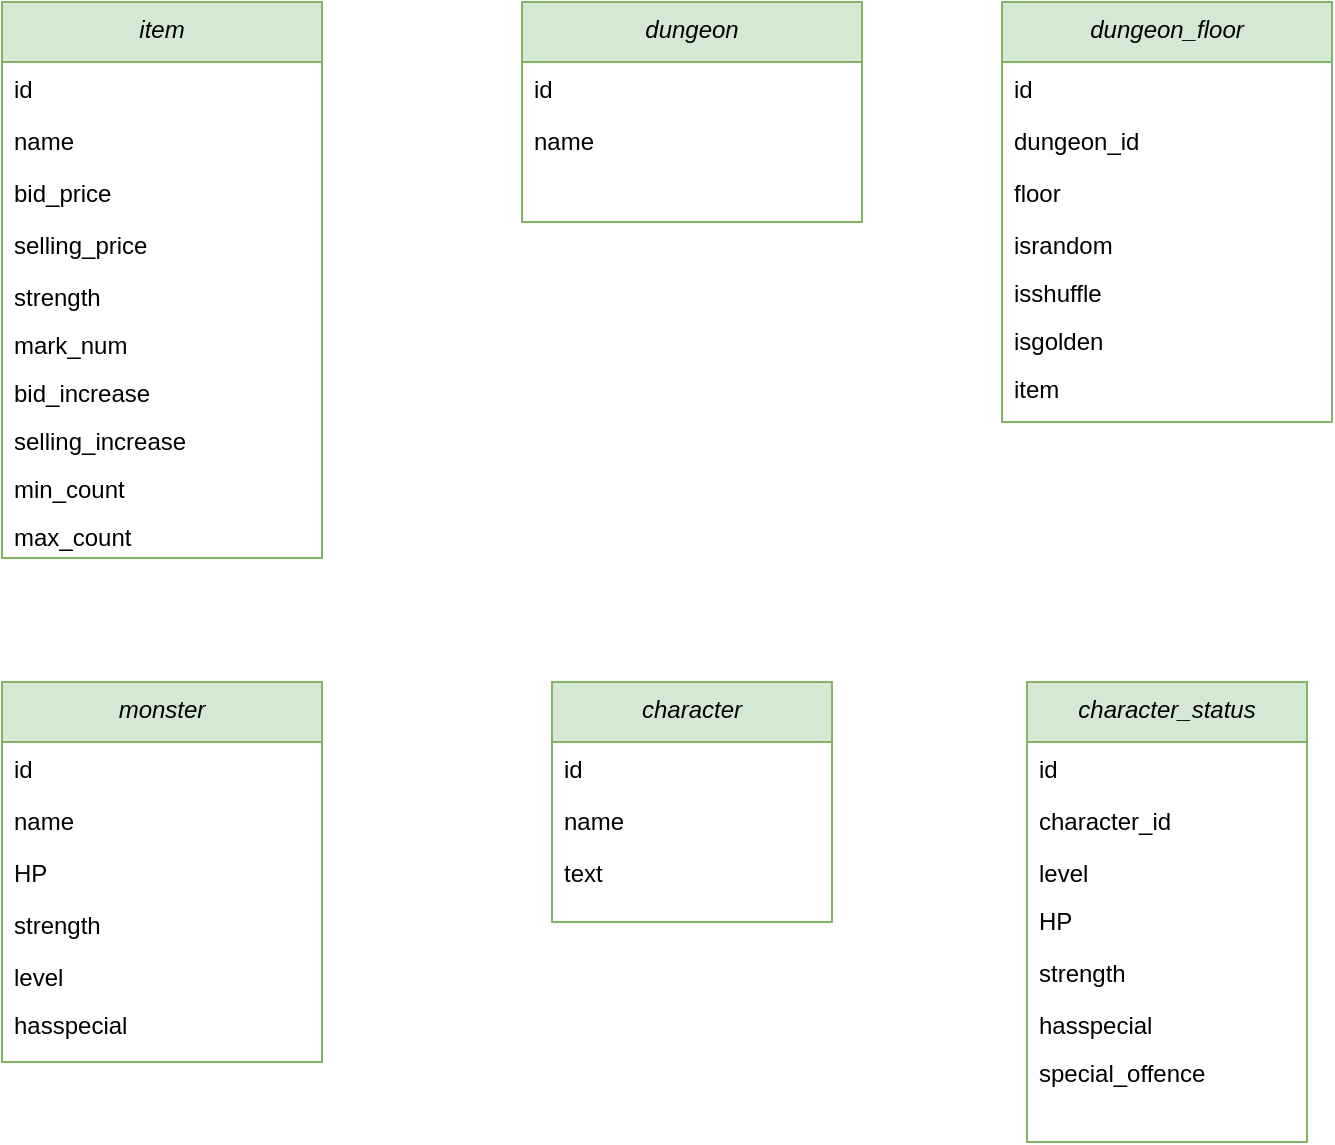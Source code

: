 <mxfile version="14.5.1" type="device"><diagram id="C5RBs43oDa-KdzZeNtuy" name="Page-1"><mxGraphModel dx="1360" dy="834" grid="1" gridSize="10" guides="1" tooltips="1" connect="1" arrows="1" fold="1" page="1" pageScale="1" pageWidth="827" pageHeight="1169" math="0" shadow="0"><root><mxCell id="WIyWlLk6GJQsqaUBKTNV-0"/><mxCell id="WIyWlLk6GJQsqaUBKTNV-1" parent="WIyWlLk6GJQsqaUBKTNV-0"/><mxCell id="zkfFHV4jXpPFQw0GAbJ--0" value="item" style="swimlane;fontStyle=2;align=center;verticalAlign=top;childLayout=stackLayout;horizontal=1;startSize=30;horizontalStack=0;resizeParent=1;resizeLast=0;collapsible=1;marginBottom=0;rounded=0;shadow=0;strokeWidth=1;fillColor=#d5e8d4;strokeColor=#82b366;" parent="WIyWlLk6GJQsqaUBKTNV-1" vertex="1"><mxGeometry x="90" y="50" width="160" height="278" as="geometry"><mxRectangle x="90" y="50" width="160" height="26" as="alternateBounds"/></mxGeometry></mxCell><mxCell id="kbjHmLkQG6FB9aaOB6WQ-2" value="id" style="text;align=left;verticalAlign=top;spacingLeft=4;spacingRight=4;overflow=hidden;rotatable=0;points=[[0,0.5],[1,0.5]];portConstraint=eastwest;" parent="zkfFHV4jXpPFQw0GAbJ--0" vertex="1"><mxGeometry y="30" width="160" height="26" as="geometry"/></mxCell><mxCell id="zkfFHV4jXpPFQw0GAbJ--1" value="name" style="text;align=left;verticalAlign=top;spacingLeft=4;spacingRight=4;overflow=hidden;rotatable=0;points=[[0,0.5],[1,0.5]];portConstraint=eastwest;" parent="zkfFHV4jXpPFQw0GAbJ--0" vertex="1"><mxGeometry y="56" width="160" height="26" as="geometry"/></mxCell><mxCell id="zkfFHV4jXpPFQw0GAbJ--2" value="bid_price" style="text;align=left;verticalAlign=top;spacingLeft=4;spacingRight=4;overflow=hidden;rotatable=0;points=[[0,0.5],[1,0.5]];portConstraint=eastwest;rounded=0;shadow=0;html=0;" parent="zkfFHV4jXpPFQw0GAbJ--0" vertex="1"><mxGeometry y="82" width="160" height="26" as="geometry"/></mxCell><mxCell id="zkfFHV4jXpPFQw0GAbJ--3" value="selling_price" style="text;align=left;verticalAlign=top;spacingLeft=4;spacingRight=4;overflow=hidden;rotatable=0;points=[[0,0.5],[1,0.5]];portConstraint=eastwest;rounded=0;shadow=0;html=0;" parent="zkfFHV4jXpPFQw0GAbJ--0" vertex="1"><mxGeometry y="108" width="160" height="26" as="geometry"/></mxCell><mxCell id="zkfFHV4jXpPFQw0GAbJ--5" value="strength" style="text;align=left;verticalAlign=top;spacingLeft=4;spacingRight=4;overflow=hidden;rotatable=0;points=[[0,0.5],[1,0.5]];portConstraint=eastwest;" parent="zkfFHV4jXpPFQw0GAbJ--0" vertex="1"><mxGeometry y="134" width="160" height="24" as="geometry"/></mxCell><mxCell id="kbjHmLkQG6FB9aaOB6WQ-3" value="mark_num" style="text;align=left;verticalAlign=top;spacingLeft=4;spacingRight=4;overflow=hidden;rotatable=0;points=[[0,0.5],[1,0.5]];portConstraint=eastwest;" parent="zkfFHV4jXpPFQw0GAbJ--0" vertex="1"><mxGeometry y="158" width="160" height="24" as="geometry"/></mxCell><mxCell id="kbjHmLkQG6FB9aaOB6WQ-4" value="bid_increase" style="text;align=left;verticalAlign=top;spacingLeft=4;spacingRight=4;overflow=hidden;rotatable=0;points=[[0,0.5],[1,0.5]];portConstraint=eastwest;" parent="zkfFHV4jXpPFQw0GAbJ--0" vertex="1"><mxGeometry y="182" width="160" height="24" as="geometry"/></mxCell><mxCell id="kbjHmLkQG6FB9aaOB6WQ-5" value="selling_increase" style="text;align=left;verticalAlign=top;spacingLeft=4;spacingRight=4;overflow=hidden;rotatable=0;points=[[0,0.5],[1,0.5]];portConstraint=eastwest;" parent="zkfFHV4jXpPFQw0GAbJ--0" vertex="1"><mxGeometry y="206" width="160" height="24" as="geometry"/></mxCell><mxCell id="kbjHmLkQG6FB9aaOB6WQ-7" value="min_count" style="text;align=left;verticalAlign=top;spacingLeft=4;spacingRight=4;overflow=hidden;rotatable=0;points=[[0,0.5],[1,0.5]];portConstraint=eastwest;" parent="zkfFHV4jXpPFQw0GAbJ--0" vertex="1"><mxGeometry y="230" width="160" height="24" as="geometry"/></mxCell><mxCell id="kbjHmLkQG6FB9aaOB6WQ-8" value="max_count" style="text;align=left;verticalAlign=top;spacingLeft=4;spacingRight=4;overflow=hidden;rotatable=0;points=[[0,0.5],[1,0.5]];portConstraint=eastwest;" parent="zkfFHV4jXpPFQw0GAbJ--0" vertex="1"><mxGeometry y="254" width="160" height="24" as="geometry"/></mxCell><mxCell id="uqfYXSsnnvx6AcdyGEBq-0" value="dungeon" style="swimlane;fontStyle=2;align=center;verticalAlign=top;childLayout=stackLayout;horizontal=1;startSize=30;horizontalStack=0;resizeParent=1;resizeLast=0;collapsible=1;marginBottom=0;rounded=0;shadow=0;strokeWidth=1;fillColor=#d5e8d4;strokeColor=#82b366;" parent="WIyWlLk6GJQsqaUBKTNV-1" vertex="1"><mxGeometry x="350" y="50" width="170" height="110" as="geometry"><mxRectangle x="90" y="50" width="160" height="26" as="alternateBounds"/></mxGeometry></mxCell><mxCell id="uqfYXSsnnvx6AcdyGEBq-1" value="id" style="text;align=left;verticalAlign=top;spacingLeft=4;spacingRight=4;overflow=hidden;rotatable=0;points=[[0,0.5],[1,0.5]];portConstraint=eastwest;" parent="uqfYXSsnnvx6AcdyGEBq-0" vertex="1"><mxGeometry y="30" width="170" height="26" as="geometry"/></mxCell><mxCell id="uqfYXSsnnvx6AcdyGEBq-2" value="name" style="text;align=left;verticalAlign=top;spacingLeft=4;spacingRight=4;overflow=hidden;rotatable=0;points=[[0,0.5],[1,0.5]];portConstraint=eastwest;" parent="uqfYXSsnnvx6AcdyGEBq-0" vertex="1"><mxGeometry y="56" width="170" height="26" as="geometry"/></mxCell><mxCell id="uqfYXSsnnvx6AcdyGEBq-19" value="monster" style="swimlane;fontStyle=2;align=center;verticalAlign=top;childLayout=stackLayout;horizontal=1;startSize=30;horizontalStack=0;resizeParent=1;resizeLast=0;collapsible=1;marginBottom=0;rounded=0;shadow=0;strokeWidth=1;fillColor=#d5e8d4;strokeColor=#82b366;" parent="WIyWlLk6GJQsqaUBKTNV-1" vertex="1"><mxGeometry x="90" y="390" width="160" height="190" as="geometry"><mxRectangle x="90" y="50" width="160" height="26" as="alternateBounds"/></mxGeometry></mxCell><mxCell id="uqfYXSsnnvx6AcdyGEBq-20" value="id" style="text;align=left;verticalAlign=top;spacingLeft=4;spacingRight=4;overflow=hidden;rotatable=0;points=[[0,0.5],[1,0.5]];portConstraint=eastwest;" parent="uqfYXSsnnvx6AcdyGEBq-19" vertex="1"><mxGeometry y="30" width="160" height="26" as="geometry"/></mxCell><mxCell id="uqfYXSsnnvx6AcdyGEBq-21" value="name" style="text;align=left;verticalAlign=top;spacingLeft=4;spacingRight=4;overflow=hidden;rotatable=0;points=[[0,0.5],[1,0.5]];portConstraint=eastwest;" parent="uqfYXSsnnvx6AcdyGEBq-19" vertex="1"><mxGeometry y="56" width="160" height="26" as="geometry"/></mxCell><mxCell id="uqfYXSsnnvx6AcdyGEBq-22" value="HP" style="text;align=left;verticalAlign=top;spacingLeft=4;spacingRight=4;overflow=hidden;rotatable=0;points=[[0,0.5],[1,0.5]];portConstraint=eastwest;rounded=0;shadow=0;html=0;" parent="uqfYXSsnnvx6AcdyGEBq-19" vertex="1"><mxGeometry y="82" width="160" height="26" as="geometry"/></mxCell><mxCell id="uqfYXSsnnvx6AcdyGEBq-23" value="strength" style="text;align=left;verticalAlign=top;spacingLeft=4;spacingRight=4;overflow=hidden;rotatable=0;points=[[0,0.5],[1,0.5]];portConstraint=eastwest;rounded=0;shadow=0;html=0;" parent="uqfYXSsnnvx6AcdyGEBq-19" vertex="1"><mxGeometry y="108" width="160" height="26" as="geometry"/></mxCell><mxCell id="uqfYXSsnnvx6AcdyGEBq-25" value="level" style="text;align=left;verticalAlign=top;spacingLeft=4;spacingRight=4;overflow=hidden;rotatable=0;points=[[0,0.5],[1,0.5]];portConstraint=eastwest;" parent="uqfYXSsnnvx6AcdyGEBq-19" vertex="1"><mxGeometry y="134" width="160" height="24" as="geometry"/></mxCell><mxCell id="uqfYXSsnnvx6AcdyGEBq-26" value="hasspecial" style="text;align=left;verticalAlign=top;spacingLeft=4;spacingRight=4;overflow=hidden;rotatable=0;points=[[0,0.5],[1,0.5]];portConstraint=eastwest;" parent="uqfYXSsnnvx6AcdyGEBq-19" vertex="1"><mxGeometry y="158" width="160" height="24" as="geometry"/></mxCell><mxCell id="uqfYXSsnnvx6AcdyGEBq-30" value="character" style="swimlane;fontStyle=2;align=center;verticalAlign=top;childLayout=stackLayout;horizontal=1;startSize=30;horizontalStack=0;resizeParent=1;resizeLast=0;collapsible=1;marginBottom=0;rounded=0;shadow=0;strokeWidth=1;fillColor=#d5e8d4;strokeColor=#82b366;" parent="WIyWlLk6GJQsqaUBKTNV-1" vertex="1"><mxGeometry x="365" y="390" width="140" height="120" as="geometry"><mxRectangle x="90" y="50" width="160" height="26" as="alternateBounds"/></mxGeometry></mxCell><mxCell id="uqfYXSsnnvx6AcdyGEBq-31" value="id" style="text;align=left;verticalAlign=top;spacingLeft=4;spacingRight=4;overflow=hidden;rotatable=0;points=[[0,0.5],[1,0.5]];portConstraint=eastwest;" parent="uqfYXSsnnvx6AcdyGEBq-30" vertex="1"><mxGeometry y="30" width="140" height="26" as="geometry"/></mxCell><mxCell id="uqfYXSsnnvx6AcdyGEBq-32" value="name" style="text;align=left;verticalAlign=top;spacingLeft=4;spacingRight=4;overflow=hidden;rotatable=0;points=[[0,0.5],[1,0.5]];portConstraint=eastwest;" parent="uqfYXSsnnvx6AcdyGEBq-30" vertex="1"><mxGeometry y="56" width="140" height="26" as="geometry"/></mxCell><mxCell id="GaP-T902oFFab4kG2Yz7-22" value="text" style="text;align=left;verticalAlign=top;spacingLeft=4;spacingRight=4;overflow=hidden;rotatable=0;points=[[0,0.5],[1,0.5]];portConstraint=eastwest;" vertex="1" parent="uqfYXSsnnvx6AcdyGEBq-30"><mxGeometry y="82" width="140" height="26" as="geometry"/></mxCell><mxCell id="GaP-T902oFFab4kG2Yz7-0" value="character_status" style="swimlane;fontStyle=2;align=center;verticalAlign=top;childLayout=stackLayout;horizontal=1;startSize=30;horizontalStack=0;resizeParent=1;resizeLast=0;collapsible=1;marginBottom=0;rounded=0;shadow=0;strokeWidth=1;fillColor=#d5e8d4;strokeColor=#82b366;" vertex="1" parent="WIyWlLk6GJQsqaUBKTNV-1"><mxGeometry x="602.5" y="390" width="140" height="230" as="geometry"><mxRectangle x="90" y="50" width="160" height="26" as="alternateBounds"/></mxGeometry></mxCell><mxCell id="GaP-T902oFFab4kG2Yz7-1" value="id" style="text;align=left;verticalAlign=top;spacingLeft=4;spacingRight=4;overflow=hidden;rotatable=0;points=[[0,0.5],[1,0.5]];portConstraint=eastwest;" vertex="1" parent="GaP-T902oFFab4kG2Yz7-0"><mxGeometry y="30" width="140" height="26" as="geometry"/></mxCell><mxCell id="GaP-T902oFFab4kG2Yz7-20" value="character_id" style="text;align=left;verticalAlign=top;spacingLeft=4;spacingRight=4;overflow=hidden;rotatable=0;points=[[0,0.5],[1,0.5]];portConstraint=eastwest;" vertex="1" parent="GaP-T902oFFab4kG2Yz7-0"><mxGeometry y="56" width="140" height="26" as="geometry"/></mxCell><mxCell id="GaP-T902oFFab4kG2Yz7-3" value="level" style="text;align=left;verticalAlign=top;spacingLeft=4;spacingRight=4;overflow=hidden;rotatable=0;points=[[0,0.5],[1,0.5]];portConstraint=eastwest;" vertex="1" parent="GaP-T902oFFab4kG2Yz7-0"><mxGeometry y="82" width="140" height="24" as="geometry"/></mxCell><mxCell id="GaP-T902oFFab4kG2Yz7-4" value="HP" style="text;align=left;verticalAlign=top;spacingLeft=4;spacingRight=4;overflow=hidden;rotatable=0;points=[[0,0.5],[1,0.5]];portConstraint=eastwest;rounded=0;shadow=0;html=0;" vertex="1" parent="GaP-T902oFFab4kG2Yz7-0"><mxGeometry y="106" width="140" height="26" as="geometry"/></mxCell><mxCell id="GaP-T902oFFab4kG2Yz7-5" value="strength" style="text;align=left;verticalAlign=top;spacingLeft=4;spacingRight=4;overflow=hidden;rotatable=0;points=[[0,0.5],[1,0.5]];portConstraint=eastwest;rounded=0;shadow=0;html=0;" vertex="1" parent="GaP-T902oFFab4kG2Yz7-0"><mxGeometry y="132" width="140" height="26" as="geometry"/></mxCell><mxCell id="GaP-T902oFFab4kG2Yz7-9" value="hasspecial" style="text;align=left;verticalAlign=top;spacingLeft=4;spacingRight=4;overflow=hidden;rotatable=0;points=[[0,0.5],[1,0.5]];portConstraint=eastwest;" vertex="1" parent="GaP-T902oFFab4kG2Yz7-0"><mxGeometry y="158" width="140" height="24" as="geometry"/></mxCell><mxCell id="GaP-T902oFFab4kG2Yz7-10" value="special_offence" style="text;align=left;verticalAlign=top;spacingLeft=4;spacingRight=4;overflow=hidden;rotatable=0;points=[[0,0.5],[1,0.5]];portConstraint=eastwest;" vertex="1" parent="GaP-T902oFFab4kG2Yz7-0"><mxGeometry y="182" width="140" height="24" as="geometry"/></mxCell><mxCell id="GaP-T902oFFab4kG2Yz7-11" value="dungeon_floor" style="swimlane;fontStyle=2;align=center;verticalAlign=top;childLayout=stackLayout;horizontal=1;startSize=30;horizontalStack=0;resizeParent=1;resizeLast=0;collapsible=1;marginBottom=0;rounded=0;shadow=0;strokeWidth=1;fillColor=#d5e8d4;strokeColor=#82b366;" vertex="1" parent="WIyWlLk6GJQsqaUBKTNV-1"><mxGeometry x="590" y="50" width="165" height="210" as="geometry"><mxRectangle x="90" y="50" width="160" height="26" as="alternateBounds"/></mxGeometry></mxCell><mxCell id="GaP-T902oFFab4kG2Yz7-12" value="id" style="text;align=left;verticalAlign=top;spacingLeft=4;spacingRight=4;overflow=hidden;rotatable=0;points=[[0,0.5],[1,0.5]];portConstraint=eastwest;" vertex="1" parent="GaP-T902oFFab4kG2Yz7-11"><mxGeometry y="30" width="165" height="26" as="geometry"/></mxCell><mxCell id="GaP-T902oFFab4kG2Yz7-18" value="dungeon_id" style="text;align=left;verticalAlign=top;spacingLeft=4;spacingRight=4;overflow=hidden;rotatable=0;points=[[0,0.5],[1,0.5]];portConstraint=eastwest;" vertex="1" parent="GaP-T902oFFab4kG2Yz7-11"><mxGeometry y="56" width="165" height="26" as="geometry"/></mxCell><mxCell id="GaP-T902oFFab4kG2Yz7-14" value="floor" style="text;align=left;verticalAlign=top;spacingLeft=4;spacingRight=4;overflow=hidden;rotatable=0;points=[[0,0.5],[1,0.5]];portConstraint=eastwest;rounded=0;shadow=0;html=0;" vertex="1" parent="GaP-T902oFFab4kG2Yz7-11"><mxGeometry y="82" width="165" height="26" as="geometry"/></mxCell><mxCell id="GaP-T902oFFab4kG2Yz7-15" value="israndom" style="text;align=left;verticalAlign=top;spacingLeft=4;spacingRight=4;overflow=hidden;rotatable=0;points=[[0,0.5],[1,0.5]];portConstraint=eastwest;" vertex="1" parent="GaP-T902oFFab4kG2Yz7-11"><mxGeometry y="108" width="165" height="24" as="geometry"/></mxCell><mxCell id="GaP-T902oFFab4kG2Yz7-16" value="isshuffle" style="text;align=left;verticalAlign=top;spacingLeft=4;spacingRight=4;overflow=hidden;rotatable=0;points=[[0,0.5],[1,0.5]];portConstraint=eastwest;" vertex="1" parent="GaP-T902oFFab4kG2Yz7-11"><mxGeometry y="132" width="165" height="24" as="geometry"/></mxCell><mxCell id="GaP-T902oFFab4kG2Yz7-17" value="isgolden" style="text;align=left;verticalAlign=top;spacingLeft=4;spacingRight=4;overflow=hidden;rotatable=0;points=[[0,0.5],[1,0.5]];portConstraint=eastwest;" vertex="1" parent="GaP-T902oFFab4kG2Yz7-11"><mxGeometry y="156" width="165" height="24" as="geometry"/></mxCell><mxCell id="GaP-T902oFFab4kG2Yz7-19" value="item" style="text;align=left;verticalAlign=top;spacingLeft=4;spacingRight=4;overflow=hidden;rotatable=0;points=[[0,0.5],[1,0.5]];portConstraint=eastwest;" vertex="1" parent="GaP-T902oFFab4kG2Yz7-11"><mxGeometry y="180" width="165" height="24" as="geometry"/></mxCell></root></mxGraphModel></diagram></mxfile>